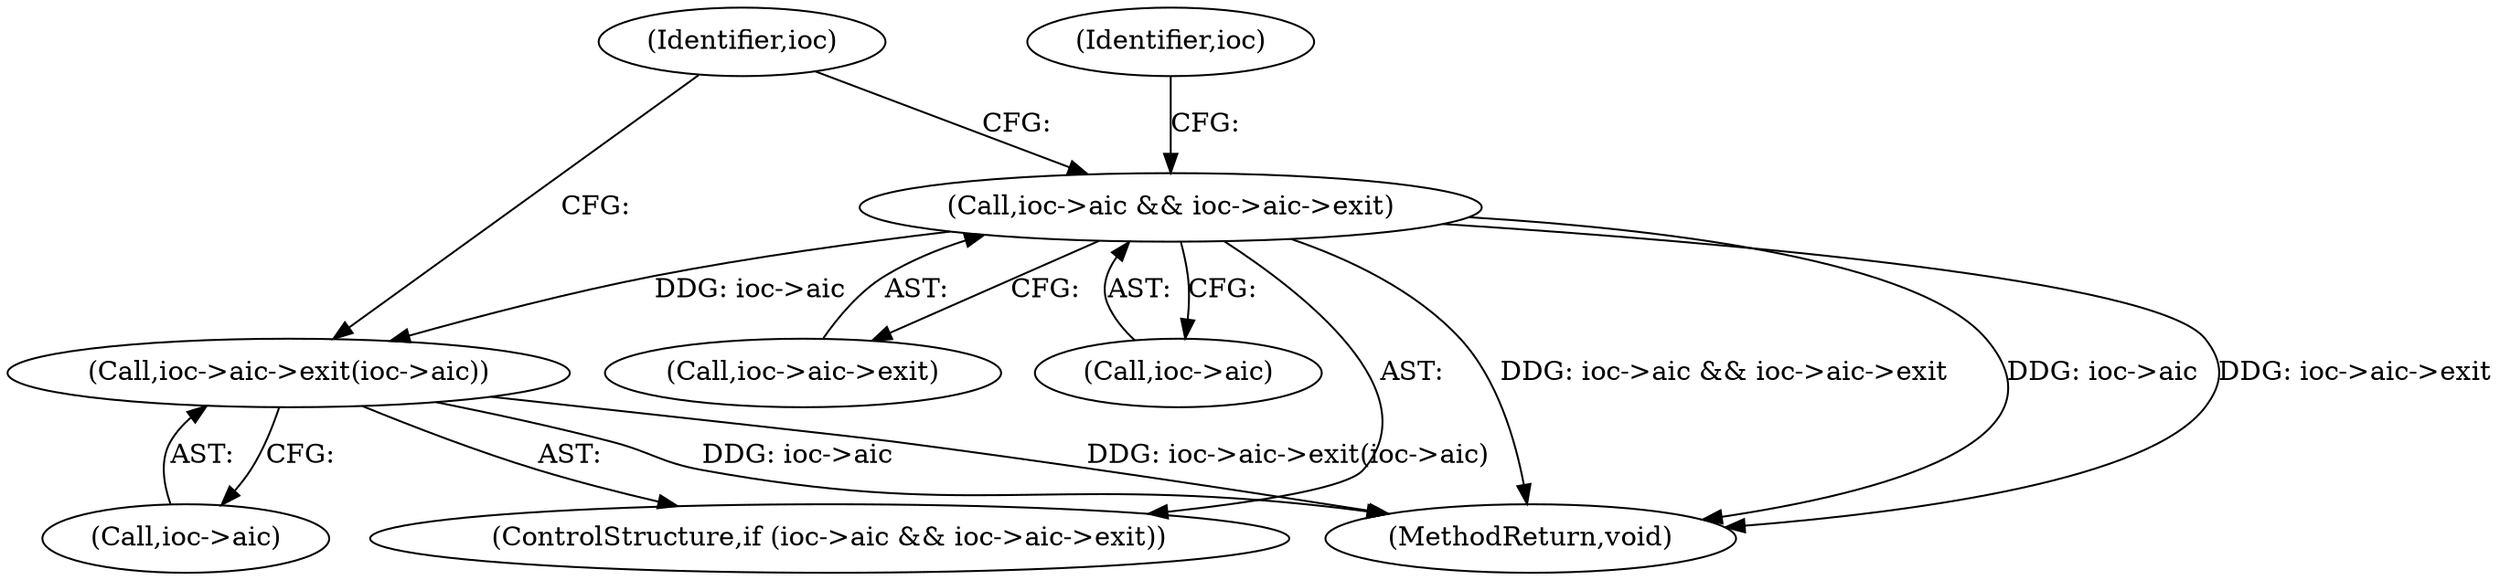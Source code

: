 digraph "0_linux_61cc74fbb87af6aa551a06a370590c9bc07e29d9@pointer" {
"1000126" [label="(Call,ioc->aic && ioc->aic->exit)"];
"1000135" [label="(Call,ioc->aic->exit(ioc->aic))"];
"1000137" [label="(Identifier,ioc)"];
"1000136" [label="(Call,ioc->aic)"];
"1000130" [label="(Call,ioc->aic->exit)"];
"1000127" [label="(Call,ioc->aic)"];
"1000143" [label="(MethodReturn,void)"];
"1000125" [label="(ControlStructure,if (ioc->aic && ioc->aic->exit))"];
"1000126" [label="(Call,ioc->aic && ioc->aic->exit)"];
"1000135" [label="(Call,ioc->aic->exit(ioc->aic))"];
"1000140" [label="(Identifier,ioc)"];
"1000126" -> "1000125"  [label="AST: "];
"1000126" -> "1000127"  [label="CFG: "];
"1000126" -> "1000130"  [label="CFG: "];
"1000127" -> "1000126"  [label="AST: "];
"1000130" -> "1000126"  [label="AST: "];
"1000137" -> "1000126"  [label="CFG: "];
"1000140" -> "1000126"  [label="CFG: "];
"1000126" -> "1000143"  [label="DDG: ioc->aic"];
"1000126" -> "1000143"  [label="DDG: ioc->aic->exit"];
"1000126" -> "1000143"  [label="DDG: ioc->aic && ioc->aic->exit"];
"1000126" -> "1000135"  [label="DDG: ioc->aic"];
"1000135" -> "1000125"  [label="AST: "];
"1000135" -> "1000136"  [label="CFG: "];
"1000136" -> "1000135"  [label="AST: "];
"1000140" -> "1000135"  [label="CFG: "];
"1000135" -> "1000143"  [label="DDG: ioc->aic"];
"1000135" -> "1000143"  [label="DDG: ioc->aic->exit(ioc->aic)"];
}
